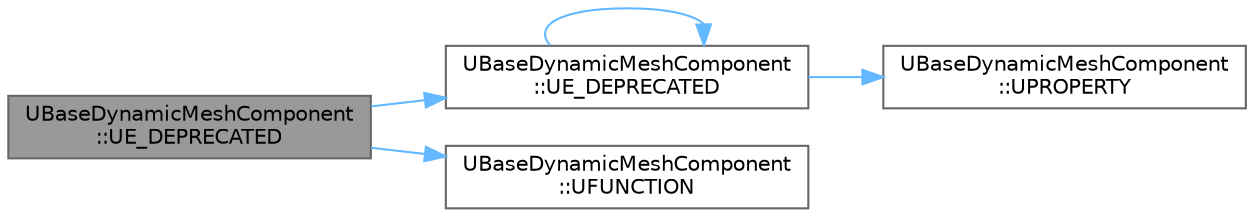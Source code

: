 digraph "UBaseDynamicMeshComponent::UE_DEPRECATED"
{
 // INTERACTIVE_SVG=YES
 // LATEX_PDF_SIZE
  bgcolor="transparent";
  edge [fontname=Helvetica,fontsize=10,labelfontname=Helvetica,labelfontsize=10];
  node [fontname=Helvetica,fontsize=10,shape=box,height=0.2,width=0.4];
  rankdir="LR";
  Node1 [id="Node000001",label="UBaseDynamicMeshComponent\l::UE_DEPRECATED",height=0.2,width=0.4,color="gray40", fillcolor="grey60", style="filled", fontcolor="black",tooltip="Configure Distance Field computation mode."];
  Node1 -> Node2 [id="edge1_Node000001_Node000002",color="steelblue1",style="solid",tooltip=" "];
  Node2 [id="Node000002",label="UBaseDynamicMeshComponent\l::UE_DEPRECATED",height=0.2,width=0.4,color="grey40", fillcolor="white", style="filled",URL="$de/d9f/classUBaseDynamicMeshComponent.html#a2710f364cc6175a9263e4aa7b7e43445",tooltip="Controls how distance field is computed."];
  Node2 -> Node2 [id="edge2_Node000002_Node000002",color="steelblue1",style="solid",tooltip=" "];
  Node2 -> Node3 [id="edge3_Node000002_Node000003",color="steelblue1",style="solid",tooltip=" "];
  Node3 [id="Node000003",label="UBaseDynamicMeshComponent\l::UPROPERTY",height=0.2,width=0.4,color="grey40", fillcolor="white", style="filled",URL="$de/d9f/classUBaseDynamicMeshComponent.html#a5a774485e43918b83688819ba4109b1d",tooltip="If true, render the Wireframe on top of the Shaded Mesh."];
  Node1 -> Node4 [id="edge4_Node000001_Node000004",color="steelblue1",style="solid",tooltip=" "];
  Node4 [id="Node000004",label="UBaseDynamicMeshComponent\l::UFUNCTION",height=0.2,width=0.4,color="grey40", fillcolor="white", style="filled",URL="$de/d9f/classUBaseDynamicMeshComponent.html#a76ca44311b756e92627ad926c15ac1dc",tooltip=" "];
}
